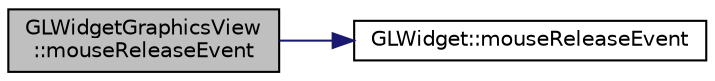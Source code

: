 digraph "GLWidgetGraphicsView::mouseReleaseEvent"
{
 // INTERACTIVE_SVG=YES
  edge [fontname="Helvetica",fontsize="10",labelfontname="Helvetica",labelfontsize="10"];
  node [fontname="Helvetica",fontsize="10",shape=record];
  rankdir="LR";
  Node1 [label="GLWidgetGraphicsView\l::mouseReleaseEvent",height=0.2,width=0.4,color="black", fillcolor="grey75", style="filled", fontcolor="black"];
  Node1 -> Node2 [color="midnightblue",fontsize="10",style="solid",fontname="Helvetica"];
  Node2 [label="GLWidget::mouseReleaseEvent",height=0.2,width=0.4,color="black", fillcolor="white", style="filled",URL="$da/d10/class_g_l_widget.html#ab992c4c25439a5ef23031991015451c1"];
}
